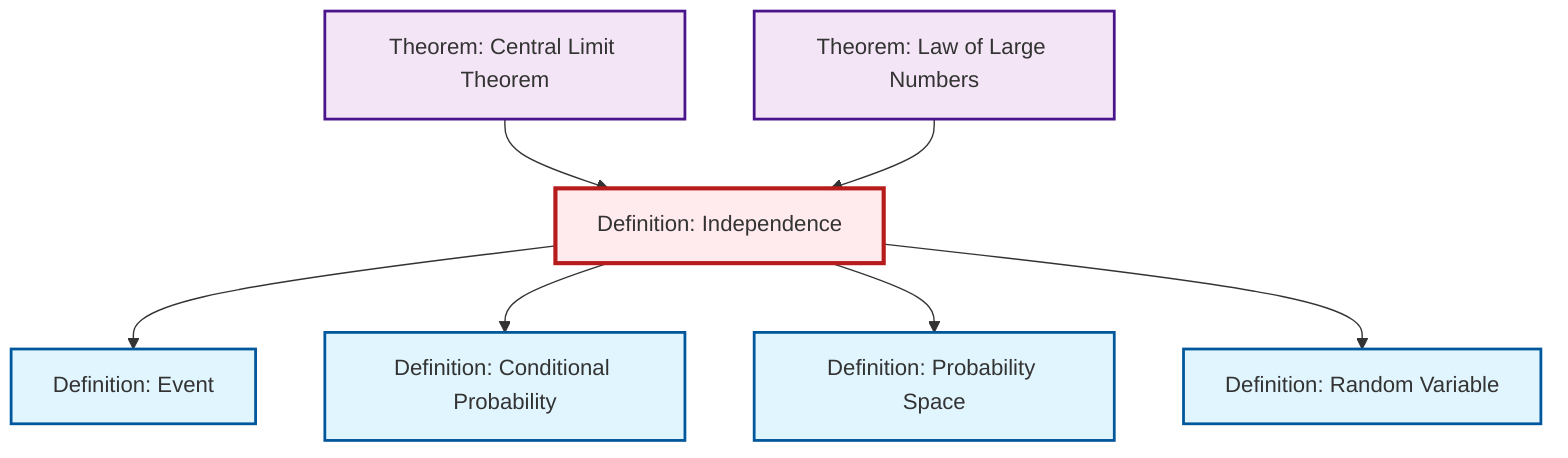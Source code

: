 graph TD
    classDef definition fill:#e1f5fe,stroke:#01579b,stroke-width:2px
    classDef theorem fill:#f3e5f5,stroke:#4a148c,stroke-width:2px
    classDef axiom fill:#fff3e0,stroke:#e65100,stroke-width:2px
    classDef example fill:#e8f5e9,stroke:#1b5e20,stroke-width:2px
    classDef current fill:#ffebee,stroke:#b71c1c,stroke-width:3px
    def-independence["Definition: Independence"]:::definition
    def-random-variable["Definition: Random Variable"]:::definition
    def-probability-space["Definition: Probability Space"]:::definition
    def-event["Definition: Event"]:::definition
    thm-law-of-large-numbers["Theorem: Law of Large Numbers"]:::theorem
    def-conditional-probability["Definition: Conditional Probability"]:::definition
    thm-central-limit["Theorem: Central Limit Theorem"]:::theorem
    def-independence --> def-event
    thm-central-limit --> def-independence
    thm-law-of-large-numbers --> def-independence
    def-independence --> def-conditional-probability
    def-independence --> def-probability-space
    def-independence --> def-random-variable
    class def-independence current